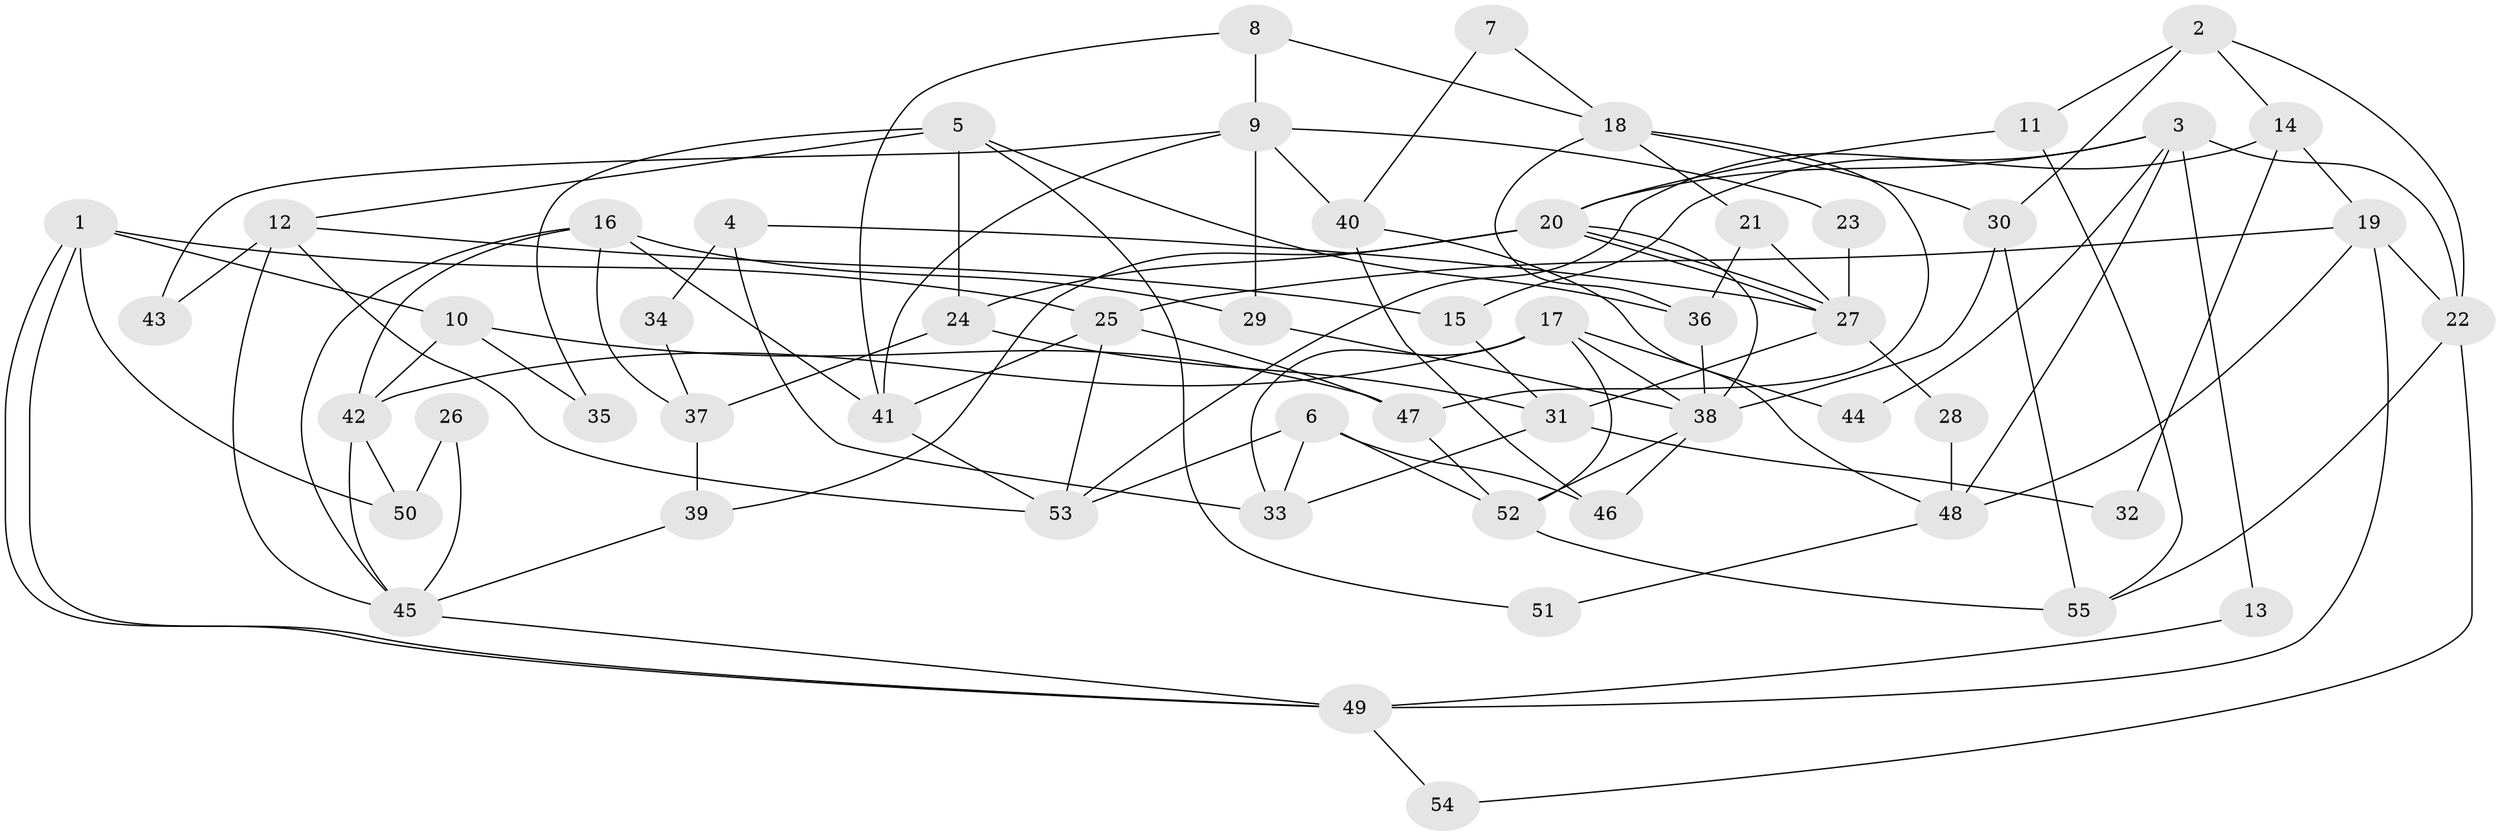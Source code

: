 // coarse degree distribution, {7: 0.17142857142857143, 6: 0.14285714285714285, 3: 0.11428571428571428, 5: 0.14285714285714285, 4: 0.11428571428571428, 2: 0.22857142857142856, 8: 0.05714285714285714, 9: 0.02857142857142857}
// Generated by graph-tools (version 1.1) at 2025/52/02/27/25 19:52:09]
// undirected, 55 vertices, 110 edges
graph export_dot {
graph [start="1"]
  node [color=gray90,style=filled];
  1;
  2;
  3;
  4;
  5;
  6;
  7;
  8;
  9;
  10;
  11;
  12;
  13;
  14;
  15;
  16;
  17;
  18;
  19;
  20;
  21;
  22;
  23;
  24;
  25;
  26;
  27;
  28;
  29;
  30;
  31;
  32;
  33;
  34;
  35;
  36;
  37;
  38;
  39;
  40;
  41;
  42;
  43;
  44;
  45;
  46;
  47;
  48;
  49;
  50;
  51;
  52;
  53;
  54;
  55;
  1 -- 49;
  1 -- 49;
  1 -- 25;
  1 -- 10;
  1 -- 50;
  2 -- 22;
  2 -- 30;
  2 -- 11;
  2 -- 14;
  3 -- 53;
  3 -- 20;
  3 -- 13;
  3 -- 22;
  3 -- 44;
  3 -- 48;
  4 -- 33;
  4 -- 27;
  4 -- 34;
  5 -- 12;
  5 -- 24;
  5 -- 35;
  5 -- 36;
  5 -- 51;
  6 -- 33;
  6 -- 46;
  6 -- 52;
  6 -- 53;
  7 -- 40;
  7 -- 18;
  8 -- 18;
  8 -- 41;
  8 -- 9;
  9 -- 29;
  9 -- 23;
  9 -- 40;
  9 -- 41;
  9 -- 43;
  10 -- 47;
  10 -- 35;
  10 -- 42;
  11 -- 20;
  11 -- 55;
  12 -- 53;
  12 -- 15;
  12 -- 43;
  12 -- 45;
  13 -- 49;
  14 -- 19;
  14 -- 15;
  14 -- 32;
  15 -- 31;
  16 -- 42;
  16 -- 41;
  16 -- 29;
  16 -- 37;
  16 -- 45;
  17 -- 52;
  17 -- 42;
  17 -- 33;
  17 -- 38;
  17 -- 44;
  18 -- 30;
  18 -- 47;
  18 -- 21;
  18 -- 36;
  19 -- 49;
  19 -- 22;
  19 -- 25;
  19 -- 48;
  20 -- 27;
  20 -- 27;
  20 -- 38;
  20 -- 24;
  20 -- 39;
  21 -- 36;
  21 -- 27;
  22 -- 55;
  22 -- 54;
  23 -- 27;
  24 -- 37;
  24 -- 31;
  25 -- 41;
  25 -- 47;
  25 -- 53;
  26 -- 45;
  26 -- 50;
  27 -- 28;
  27 -- 31;
  28 -- 48;
  29 -- 38;
  30 -- 38;
  30 -- 55;
  31 -- 32;
  31 -- 33;
  34 -- 37;
  36 -- 38;
  37 -- 39;
  38 -- 46;
  38 -- 52;
  39 -- 45;
  40 -- 48;
  40 -- 46;
  41 -- 53;
  42 -- 45;
  42 -- 50;
  45 -- 49;
  47 -- 52;
  48 -- 51;
  49 -- 54;
  52 -- 55;
}
